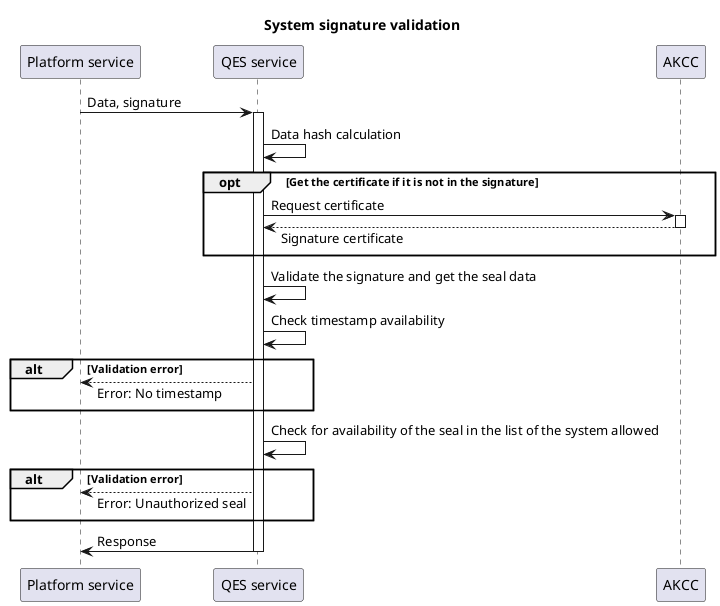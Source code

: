 @startuml
participant "Platform service" as client  order 10
participant "QES service" as digital_ops  order 20
participant "AKCC" as ca  order 30
skinparam responseMessageBelowArrow true

title System signature validation
  client -> digital_ops: Data, signature
    activate digital_ops
    digital_ops -> digital_ops: Data hash calculation
        opt Get the certificate if it is not in the signature
        digital_ops -> ca: Request certificate
        activate ca
        digital_ops <-- ca: Signature certificate
        deactivate ca
        end
    digital_ops -> digital_ops: Validate the signature and get the seal data
    digital_ops -> digital_ops: Check timestamp availability
    alt Validation error
    client <-- digital_ops: Error: No timestamp
    end
    digital_ops -> digital_ops: Check for availability of the seal in the list of the system allowed
    alt Validation error
    client <-- digital_ops: Error: Unauthorized seal
    end
    digital_ops -> client: Response
    deactivate digital_ops

@enduml